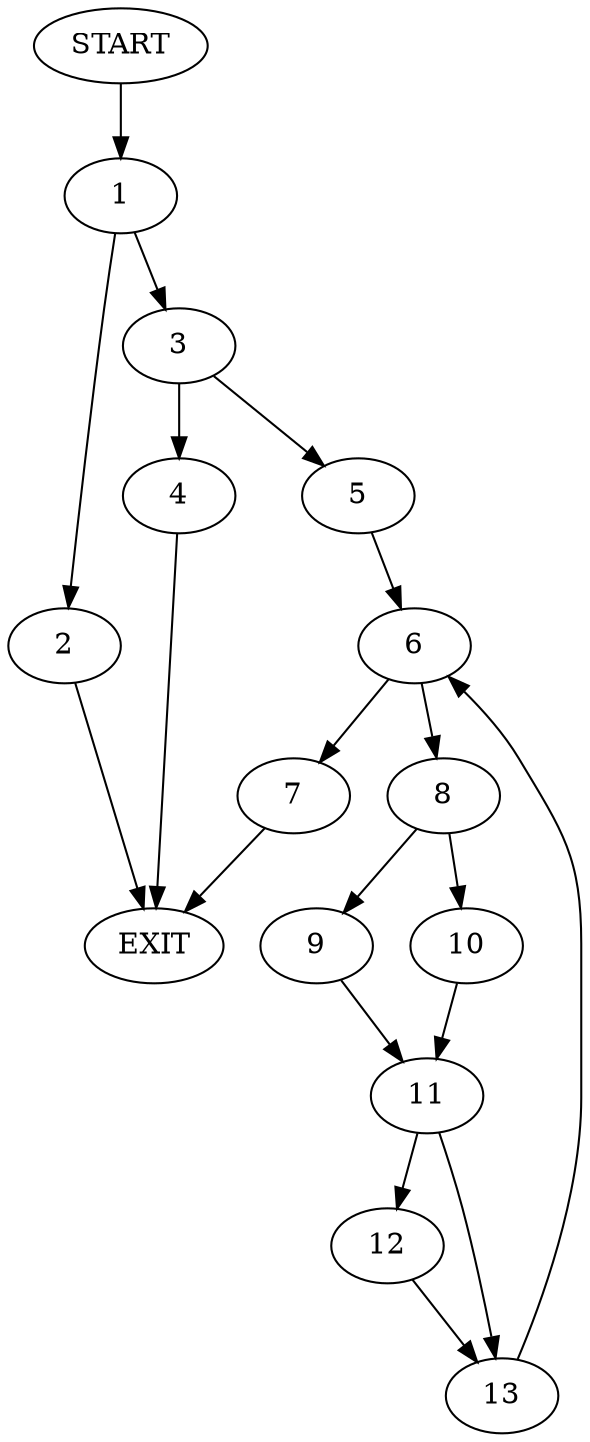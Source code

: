 digraph {
0 [label="START"]
14 [label="EXIT"]
0 -> 1
1 -> 2
1 -> 3
3 -> 4
3 -> 5
2 -> 14
4 -> 14
5 -> 6
6 -> 7
6 -> 8
7 -> 14
8 -> 9
8 -> 10
10 -> 11
9 -> 11
11 -> 12
11 -> 13
13 -> 6
12 -> 13
}
